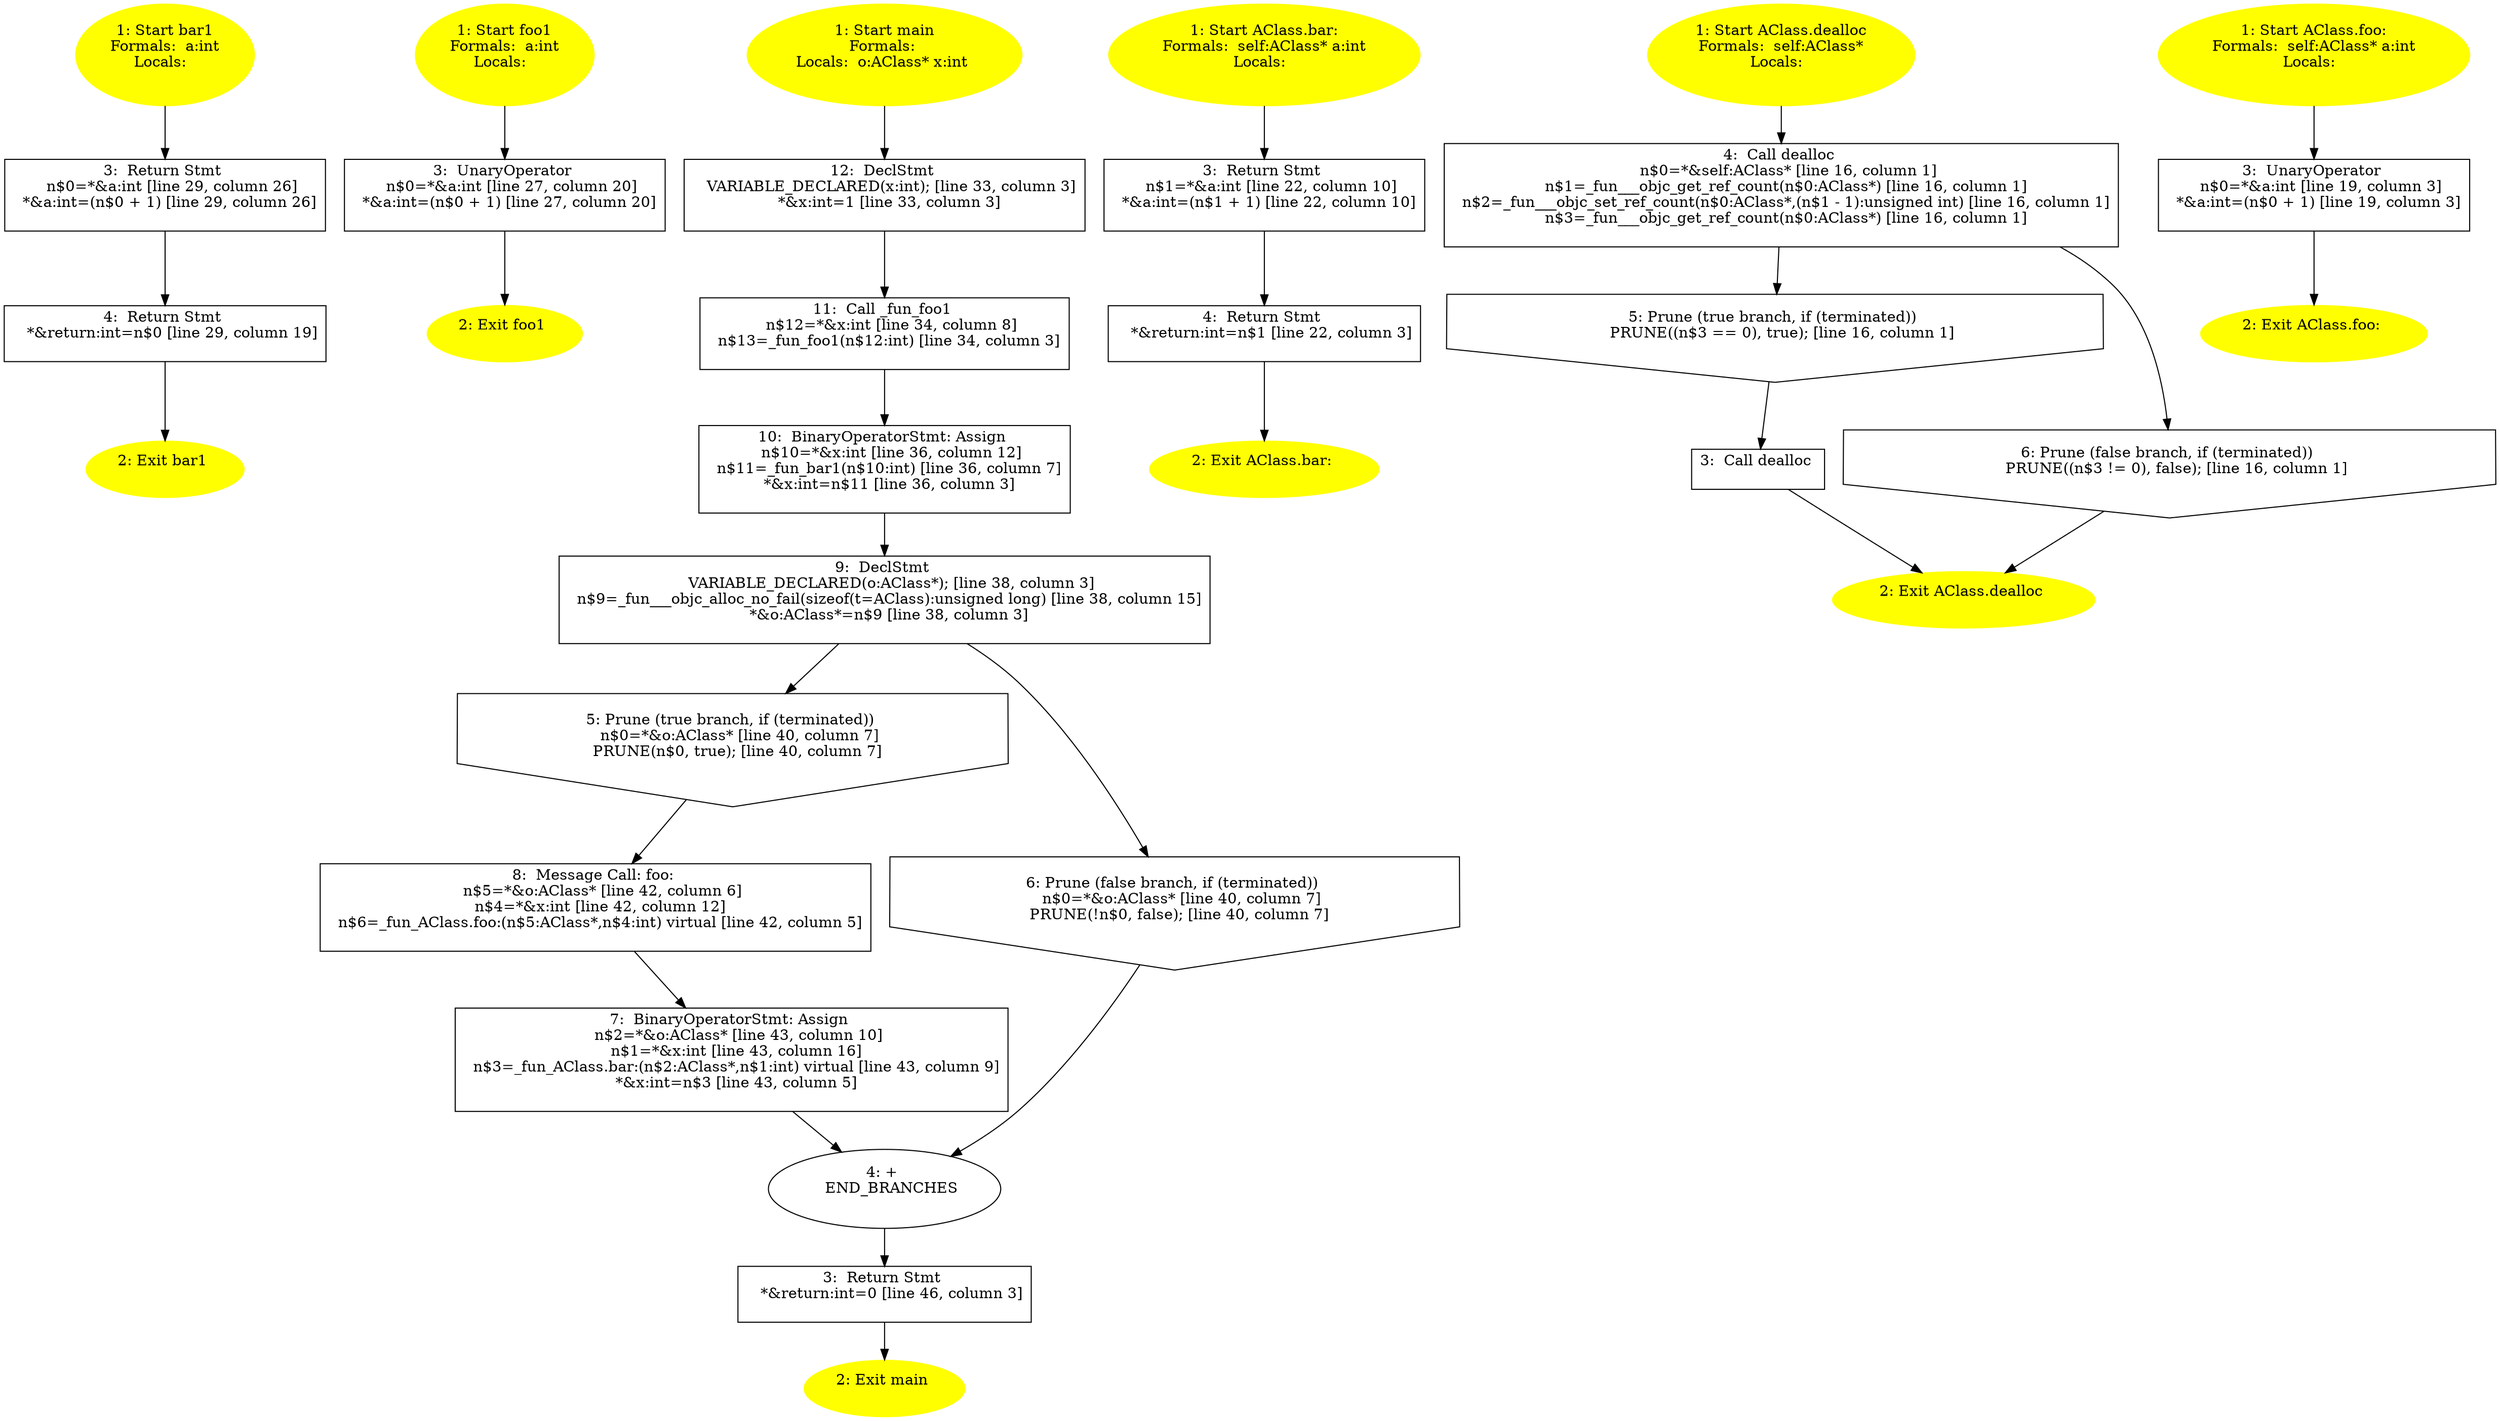 /* @generated */
digraph cfg {
"bar1.fa85cca91963d8f301e34247048fca39_1" [label="1: Start bar1\nFormals:  a:int\nLocals:  \n  " color=yellow style=filled]
	

	 "bar1.fa85cca91963d8f301e34247048fca39_1" -> "bar1.fa85cca91963d8f301e34247048fca39_3" ;
"bar1.fa85cca91963d8f301e34247048fca39_2" [label="2: Exit bar1 \n  " color=yellow style=filled]
	

"bar1.fa85cca91963d8f301e34247048fca39_3" [label="3:  Return Stmt \n   n$0=*&a:int [line 29, column 26]\n  *&a:int=(n$0 + 1) [line 29, column 26]\n " shape="box"]
	

	 "bar1.fa85cca91963d8f301e34247048fca39_3" -> "bar1.fa85cca91963d8f301e34247048fca39_4" ;
"bar1.fa85cca91963d8f301e34247048fca39_4" [label="4:  Return Stmt \n   *&return:int=n$0 [line 29, column 19]\n " shape="box"]
	

	 "bar1.fa85cca91963d8f301e34247048fca39_4" -> "bar1.fa85cca91963d8f301e34247048fca39_2" ;
"foo1.299a0be4a5a79e6a59fdd251b19d78bb_1" [label="1: Start foo1\nFormals:  a:int\nLocals:  \n  " color=yellow style=filled]
	

	 "foo1.299a0be4a5a79e6a59fdd251b19d78bb_1" -> "foo1.299a0be4a5a79e6a59fdd251b19d78bb_3" ;
"foo1.299a0be4a5a79e6a59fdd251b19d78bb_2" [label="2: Exit foo1 \n  " color=yellow style=filled]
	

"foo1.299a0be4a5a79e6a59fdd251b19d78bb_3" [label="3:  UnaryOperator \n   n$0=*&a:int [line 27, column 20]\n  *&a:int=(n$0 + 1) [line 27, column 20]\n " shape="box"]
	

	 "foo1.299a0be4a5a79e6a59fdd251b19d78bb_3" -> "foo1.299a0be4a5a79e6a59fdd251b19d78bb_2" ;
"main.fad58de7366495db4650cfefac2fcd61_1" [label="1: Start main\nFormals: \nLocals:  o:AClass* x:int \n  " color=yellow style=filled]
	

	 "main.fad58de7366495db4650cfefac2fcd61_1" -> "main.fad58de7366495db4650cfefac2fcd61_12" ;
"main.fad58de7366495db4650cfefac2fcd61_2" [label="2: Exit main \n  " color=yellow style=filled]
	

"main.fad58de7366495db4650cfefac2fcd61_3" [label="3:  Return Stmt \n   *&return:int=0 [line 46, column 3]\n " shape="box"]
	

	 "main.fad58de7366495db4650cfefac2fcd61_3" -> "main.fad58de7366495db4650cfefac2fcd61_2" ;
"main.fad58de7366495db4650cfefac2fcd61_4" [label="4: + \n   END_BRANCHES\n " ]
	

	 "main.fad58de7366495db4650cfefac2fcd61_4" -> "main.fad58de7366495db4650cfefac2fcd61_3" ;
"main.fad58de7366495db4650cfefac2fcd61_5" [label="5: Prune (true branch, if (terminated)) \n   n$0=*&o:AClass* [line 40, column 7]\n  PRUNE(n$0, true); [line 40, column 7]\n " shape="invhouse"]
	

	 "main.fad58de7366495db4650cfefac2fcd61_5" -> "main.fad58de7366495db4650cfefac2fcd61_8" ;
"main.fad58de7366495db4650cfefac2fcd61_6" [label="6: Prune (false branch, if (terminated)) \n   n$0=*&o:AClass* [line 40, column 7]\n  PRUNE(!n$0, false); [line 40, column 7]\n " shape="invhouse"]
	

	 "main.fad58de7366495db4650cfefac2fcd61_6" -> "main.fad58de7366495db4650cfefac2fcd61_4" ;
"main.fad58de7366495db4650cfefac2fcd61_7" [label="7:  BinaryOperatorStmt: Assign \n   n$2=*&o:AClass* [line 43, column 10]\n  n$1=*&x:int [line 43, column 16]\n  n$3=_fun_AClass.bar:(n$2:AClass*,n$1:int) virtual [line 43, column 9]\n  *&x:int=n$3 [line 43, column 5]\n " shape="box"]
	

	 "main.fad58de7366495db4650cfefac2fcd61_7" -> "main.fad58de7366495db4650cfefac2fcd61_4" ;
"main.fad58de7366495db4650cfefac2fcd61_8" [label="8:  Message Call: foo: \n   n$5=*&o:AClass* [line 42, column 6]\n  n$4=*&x:int [line 42, column 12]\n  n$6=_fun_AClass.foo:(n$5:AClass*,n$4:int) virtual [line 42, column 5]\n " shape="box"]
	

	 "main.fad58de7366495db4650cfefac2fcd61_8" -> "main.fad58de7366495db4650cfefac2fcd61_7" ;
"main.fad58de7366495db4650cfefac2fcd61_9" [label="9:  DeclStmt \n   VARIABLE_DECLARED(o:AClass*); [line 38, column 3]\n  n$9=_fun___objc_alloc_no_fail(sizeof(t=AClass):unsigned long) [line 38, column 15]\n  *&o:AClass*=n$9 [line 38, column 3]\n " shape="box"]
	

	 "main.fad58de7366495db4650cfefac2fcd61_9" -> "main.fad58de7366495db4650cfefac2fcd61_5" ;
	 "main.fad58de7366495db4650cfefac2fcd61_9" -> "main.fad58de7366495db4650cfefac2fcd61_6" ;
"main.fad58de7366495db4650cfefac2fcd61_10" [label="10:  BinaryOperatorStmt: Assign \n   n$10=*&x:int [line 36, column 12]\n  n$11=_fun_bar1(n$10:int) [line 36, column 7]\n  *&x:int=n$11 [line 36, column 3]\n " shape="box"]
	

	 "main.fad58de7366495db4650cfefac2fcd61_10" -> "main.fad58de7366495db4650cfefac2fcd61_9" ;
"main.fad58de7366495db4650cfefac2fcd61_11" [label="11:  Call _fun_foo1 \n   n$12=*&x:int [line 34, column 8]\n  n$13=_fun_foo1(n$12:int) [line 34, column 3]\n " shape="box"]
	

	 "main.fad58de7366495db4650cfefac2fcd61_11" -> "main.fad58de7366495db4650cfefac2fcd61_10" ;
"main.fad58de7366495db4650cfefac2fcd61_12" [label="12:  DeclStmt \n   VARIABLE_DECLARED(x:int); [line 33, column 3]\n  *&x:int=1 [line 33, column 3]\n " shape="box"]
	

	 "main.fad58de7366495db4650cfefac2fcd61_12" -> "main.fad58de7366495db4650cfefac2fcd61_11" ;
"bar:#AClass#[instance].28e533beb66e236f9cc59a58eda85498_1" [label="1: Start AClass.bar:\nFormals:  self:AClass* a:int\nLocals:  \n  " color=yellow style=filled]
	

	 "bar:#AClass#[instance].28e533beb66e236f9cc59a58eda85498_1" -> "bar:#AClass#[instance].28e533beb66e236f9cc59a58eda85498_3" ;
"bar:#AClass#[instance].28e533beb66e236f9cc59a58eda85498_2" [label="2: Exit AClass.bar: \n  " color=yellow style=filled]
	

"bar:#AClass#[instance].28e533beb66e236f9cc59a58eda85498_3" [label="3:  Return Stmt \n   n$1=*&a:int [line 22, column 10]\n  *&a:int=(n$1 + 1) [line 22, column 10]\n " shape="box"]
	

	 "bar:#AClass#[instance].28e533beb66e236f9cc59a58eda85498_3" -> "bar:#AClass#[instance].28e533beb66e236f9cc59a58eda85498_4" ;
"bar:#AClass#[instance].28e533beb66e236f9cc59a58eda85498_4" [label="4:  Return Stmt \n   *&return:int=n$1 [line 22, column 3]\n " shape="box"]
	

	 "bar:#AClass#[instance].28e533beb66e236f9cc59a58eda85498_4" -> "bar:#AClass#[instance].28e533beb66e236f9cc59a58eda85498_2" ;
"dealloc#AClass#[instance].12f0e42f3ef799dbddba6890e210edd0_1" [label="1: Start AClass.dealloc\nFormals:  self:AClass*\nLocals:  \n  " color=yellow style=filled]
	

	 "dealloc#AClass#[instance].12f0e42f3ef799dbddba6890e210edd0_1" -> "dealloc#AClass#[instance].12f0e42f3ef799dbddba6890e210edd0_4" ;
"dealloc#AClass#[instance].12f0e42f3ef799dbddba6890e210edd0_2" [label="2: Exit AClass.dealloc \n  " color=yellow style=filled]
	

"dealloc#AClass#[instance].12f0e42f3ef799dbddba6890e210edd0_3" [label="3:  Call dealloc \n  " shape="box"]
	

	 "dealloc#AClass#[instance].12f0e42f3ef799dbddba6890e210edd0_3" -> "dealloc#AClass#[instance].12f0e42f3ef799dbddba6890e210edd0_2" ;
"dealloc#AClass#[instance].12f0e42f3ef799dbddba6890e210edd0_4" [label="4:  Call dealloc \n   n$0=*&self:AClass* [line 16, column 1]\n  n$1=_fun___objc_get_ref_count(n$0:AClass*) [line 16, column 1]\n  n$2=_fun___objc_set_ref_count(n$0:AClass*,(n$1 - 1):unsigned int) [line 16, column 1]\n  n$3=_fun___objc_get_ref_count(n$0:AClass*) [line 16, column 1]\n " shape="box"]
	

	 "dealloc#AClass#[instance].12f0e42f3ef799dbddba6890e210edd0_4" -> "dealloc#AClass#[instance].12f0e42f3ef799dbddba6890e210edd0_5" ;
	 "dealloc#AClass#[instance].12f0e42f3ef799dbddba6890e210edd0_4" -> "dealloc#AClass#[instance].12f0e42f3ef799dbddba6890e210edd0_6" ;
"dealloc#AClass#[instance].12f0e42f3ef799dbddba6890e210edd0_5" [label="5: Prune (true branch, if (terminated)) \n   PRUNE((n$3 == 0), true); [line 16, column 1]\n " shape="invhouse"]
	

	 "dealloc#AClass#[instance].12f0e42f3ef799dbddba6890e210edd0_5" -> "dealloc#AClass#[instance].12f0e42f3ef799dbddba6890e210edd0_3" ;
"dealloc#AClass#[instance].12f0e42f3ef799dbddba6890e210edd0_6" [label="6: Prune (false branch, if (terminated)) \n   PRUNE((n$3 != 0), false); [line 16, column 1]\n " shape="invhouse"]
	

	 "dealloc#AClass#[instance].12f0e42f3ef799dbddba6890e210edd0_6" -> "dealloc#AClass#[instance].12f0e42f3ef799dbddba6890e210edd0_2" ;
"foo:#AClass#[instance].552854cd659ed548d66fadab664297d1_1" [label="1: Start AClass.foo:\nFormals:  self:AClass* a:int\nLocals:  \n  " color=yellow style=filled]
	

	 "foo:#AClass#[instance].552854cd659ed548d66fadab664297d1_1" -> "foo:#AClass#[instance].552854cd659ed548d66fadab664297d1_3" ;
"foo:#AClass#[instance].552854cd659ed548d66fadab664297d1_2" [label="2: Exit AClass.foo: \n  " color=yellow style=filled]
	

"foo:#AClass#[instance].552854cd659ed548d66fadab664297d1_3" [label="3:  UnaryOperator \n   n$0=*&a:int [line 19, column 3]\n  *&a:int=(n$0 + 1) [line 19, column 3]\n " shape="box"]
	

	 "foo:#AClass#[instance].552854cd659ed548d66fadab664297d1_3" -> "foo:#AClass#[instance].552854cd659ed548d66fadab664297d1_2" ;
}
